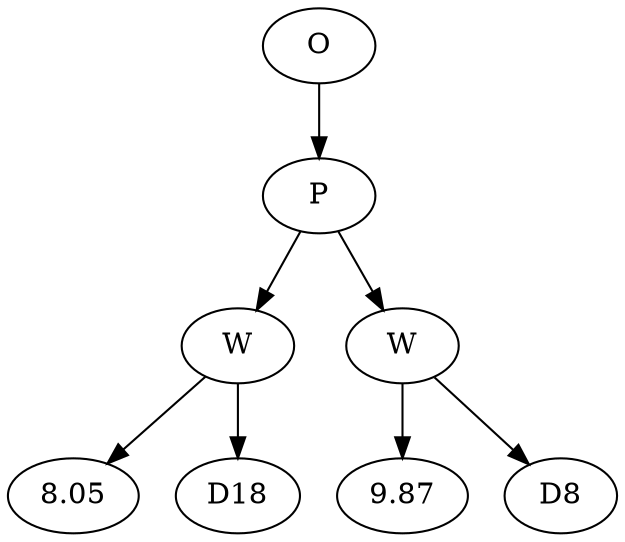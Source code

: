 // Tree
digraph {
	41491802 [label=O]
	41491803 [label=P]
	41491802 -> 41491803
	41491804 [label=W]
	41491803 -> 41491804
	41491805 [label=8.05]
	41491804 -> 41491805
	41491806 [label=D18]
	41491804 -> 41491806
	41491807 [label=W]
	41491803 -> 41491807
	41491808 [label=9.87]
	41491807 -> 41491808
	41491809 [label=D8]
	41491807 -> 41491809
}
